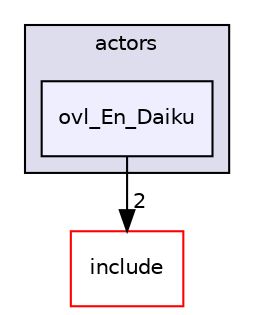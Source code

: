 digraph "src/overlays/actors/ovl_En_Daiku" {
  compound=true
  node [ fontsize="10", fontname="Helvetica"];
  edge [ labelfontsize="10", labelfontname="Helvetica"];
  subgraph clusterdir_e93473484be31ce7bcb356bd643a22f8 {
    graph [ bgcolor="#ddddee", pencolor="black", label="actors" fontname="Helvetica", fontsize="10", URL="dir_e93473484be31ce7bcb356bd643a22f8.html"]
  dir_d4502f55e7ee3555af237025bc373298 [shape=box, label="ovl_En_Daiku", style="filled", fillcolor="#eeeeff", pencolor="black", URL="dir_d4502f55e7ee3555af237025bc373298.html"];
  }
  dir_d44c64559bbebec7f509842c48db8b23 [shape=box label="include" fillcolor="white" style="filled" color="red" URL="dir_d44c64559bbebec7f509842c48db8b23.html"];
  dir_d4502f55e7ee3555af237025bc373298->dir_d44c64559bbebec7f509842c48db8b23 [headlabel="2", labeldistance=1.5 headhref="dir_000208_000000.html"];
}
